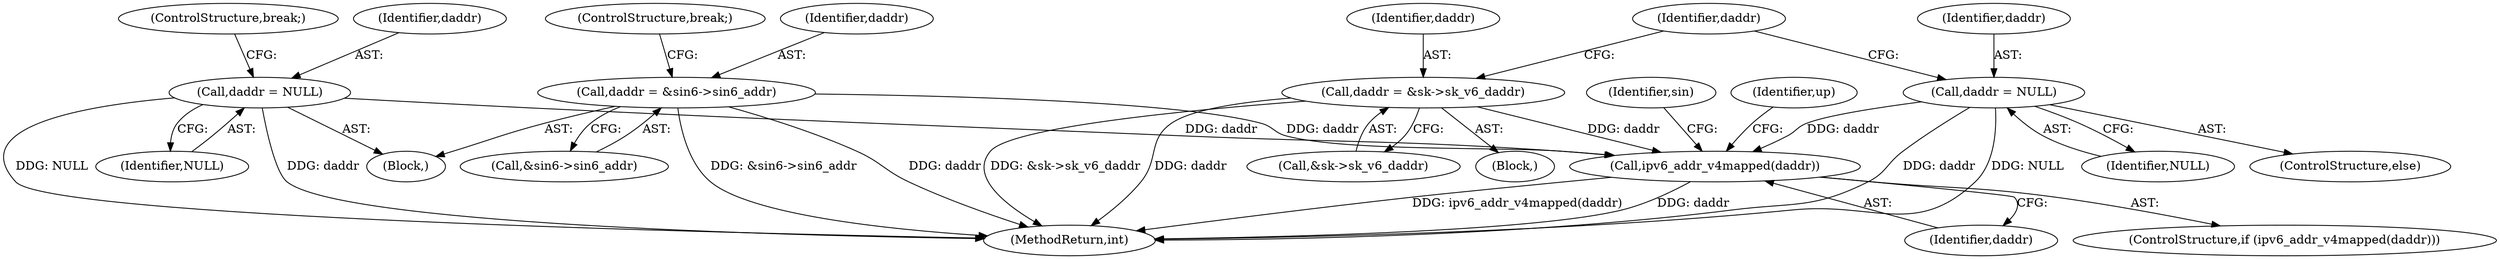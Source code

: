 digraph "0_linux_45f6fad84cc305103b28d73482b344d7f5b76f39_18@pointer" {
"1000276" [label="(Call,ipv6_addr_v4mapped(daddr))"];
"1000238" [label="(Call,daddr = NULL)"];
"1000262" [label="(Call,daddr = &sk->sk_v6_daddr)"];
"1000214" [label="(Call,daddr = &sin6->sin6_addr)"];
"1000269" [label="(Call,daddr = NULL)"];
"1000220" [label="(ControlStructure,break;)"];
"1000335" [label="(Identifier,up)"];
"1000273" [label="(Identifier,daddr)"];
"1000252" [label="(Block,)"];
"1000270" [label="(Identifier,daddr)"];
"1000215" [label="(Identifier,daddr)"];
"1000205" [label="(Block,)"];
"1000277" [label="(Identifier,daddr)"];
"1000271" [label="(Identifier,NULL)"];
"1000216" [label="(Call,&sin6->sin6_addr)"];
"1000214" [label="(Call,daddr = &sin6->sin6_addr)"];
"1000264" [label="(Call,&sk->sk_v6_daddr)"];
"1000240" [label="(Identifier,NULL)"];
"1001043" [label="(MethodReturn,int)"];
"1000282" [label="(Identifier,sin)"];
"1000275" [label="(ControlStructure,if (ipv6_addr_v4mapped(daddr)))"];
"1000241" [label="(ControlStructure,break;)"];
"1000269" [label="(Call,daddr = NULL)"];
"1000238" [label="(Call,daddr = NULL)"];
"1000268" [label="(ControlStructure,else)"];
"1000263" [label="(Identifier,daddr)"];
"1000276" [label="(Call,ipv6_addr_v4mapped(daddr))"];
"1000262" [label="(Call,daddr = &sk->sk_v6_daddr)"];
"1000239" [label="(Identifier,daddr)"];
"1000276" -> "1000275"  [label="AST: "];
"1000276" -> "1000277"  [label="CFG: "];
"1000277" -> "1000276"  [label="AST: "];
"1000282" -> "1000276"  [label="CFG: "];
"1000335" -> "1000276"  [label="CFG: "];
"1000276" -> "1001043"  [label="DDG: ipv6_addr_v4mapped(daddr)"];
"1000276" -> "1001043"  [label="DDG: daddr"];
"1000238" -> "1000276"  [label="DDG: daddr"];
"1000262" -> "1000276"  [label="DDG: daddr"];
"1000214" -> "1000276"  [label="DDG: daddr"];
"1000269" -> "1000276"  [label="DDG: daddr"];
"1000238" -> "1000205"  [label="AST: "];
"1000238" -> "1000240"  [label="CFG: "];
"1000239" -> "1000238"  [label="AST: "];
"1000240" -> "1000238"  [label="AST: "];
"1000241" -> "1000238"  [label="CFG: "];
"1000238" -> "1001043"  [label="DDG: daddr"];
"1000238" -> "1001043"  [label="DDG: NULL"];
"1000262" -> "1000252"  [label="AST: "];
"1000262" -> "1000264"  [label="CFG: "];
"1000263" -> "1000262"  [label="AST: "];
"1000264" -> "1000262"  [label="AST: "];
"1000273" -> "1000262"  [label="CFG: "];
"1000262" -> "1001043"  [label="DDG: &sk->sk_v6_daddr"];
"1000262" -> "1001043"  [label="DDG: daddr"];
"1000214" -> "1000205"  [label="AST: "];
"1000214" -> "1000216"  [label="CFG: "];
"1000215" -> "1000214"  [label="AST: "];
"1000216" -> "1000214"  [label="AST: "];
"1000220" -> "1000214"  [label="CFG: "];
"1000214" -> "1001043"  [label="DDG: &sin6->sin6_addr"];
"1000214" -> "1001043"  [label="DDG: daddr"];
"1000269" -> "1000268"  [label="AST: "];
"1000269" -> "1000271"  [label="CFG: "];
"1000270" -> "1000269"  [label="AST: "];
"1000271" -> "1000269"  [label="AST: "];
"1000273" -> "1000269"  [label="CFG: "];
"1000269" -> "1001043"  [label="DDG: daddr"];
"1000269" -> "1001043"  [label="DDG: NULL"];
}
